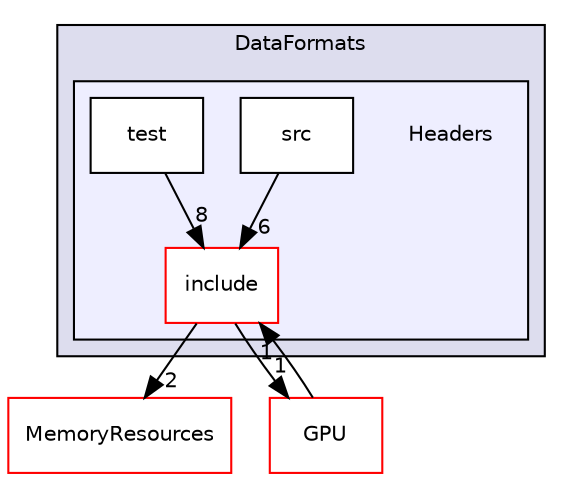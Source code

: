 digraph "/home/travis/build/AliceO2Group/AliceO2/DataFormats/Headers" {
  bgcolor=transparent;
  compound=true
  node [ fontsize="10", fontname="Helvetica"];
  edge [ labelfontsize="10", labelfontname="Helvetica"];
  subgraph clusterdir_2171f7ec022c5423887b07c69b2f5b48 {
    graph [ bgcolor="#ddddee", pencolor="black", label="DataFormats" fontname="Helvetica", fontsize="10", URL="dir_2171f7ec022c5423887b07c69b2f5b48.html"]
  subgraph clusterdir_183e7c4434404fe9096e1bd8673e1fcf {
    graph [ bgcolor="#eeeeff", pencolor="black", label="" URL="dir_183e7c4434404fe9096e1bd8673e1fcf.html"];
    dir_183e7c4434404fe9096e1bd8673e1fcf [shape=plaintext label="Headers"];
    dir_56c826af46421be4a048465dad7c2fbe [shape=box label="include" color="red" fillcolor="white" style="filled" URL="dir_56c826af46421be4a048465dad7c2fbe.html"];
    dir_a70a91d48e24ce5428ebe7c94df2f0e1 [shape=box label="src" color="black" fillcolor="white" style="filled" URL="dir_a70a91d48e24ce5428ebe7c94df2f0e1.html"];
    dir_1a2cae8f2be89b39ece97727c42d4d05 [shape=box label="test" color="black" fillcolor="white" style="filled" URL="dir_1a2cae8f2be89b39ece97727c42d4d05.html"];
  }
  }
  dir_0b530fc7dcf9a7fe279ee6facafec658 [shape=box label="MemoryResources" color="red" URL="dir_0b530fc7dcf9a7fe279ee6facafec658.html"];
  dir_f511f1e9c03c071966ae594f00bbc5e0 [shape=box label="GPU" color="red" URL="dir_f511f1e9c03c071966ae594f00bbc5e0.html"];
  dir_a70a91d48e24ce5428ebe7c94df2f0e1->dir_56c826af46421be4a048465dad7c2fbe [headlabel="6", labeldistance=1.5 headhref="dir_000254_000090.html"];
  dir_1a2cae8f2be89b39ece97727c42d4d05->dir_56c826af46421be4a048465dad7c2fbe [headlabel="8", labeldistance=1.5 headhref="dir_000094_000090.html"];
  dir_56c826af46421be4a048465dad7c2fbe->dir_0b530fc7dcf9a7fe279ee6facafec658 [headlabel="2", labeldistance=1.5 headhref="dir_000090_000259.html"];
  dir_56c826af46421be4a048465dad7c2fbe->dir_f511f1e9c03c071966ae594f00bbc5e0 [headlabel="1", labeldistance=1.5 headhref="dir_000090_000732.html"];
  dir_f511f1e9c03c071966ae594f00bbc5e0->dir_56c826af46421be4a048465dad7c2fbe [headlabel="1", labeldistance=1.5 headhref="dir_000732_000090.html"];
}
